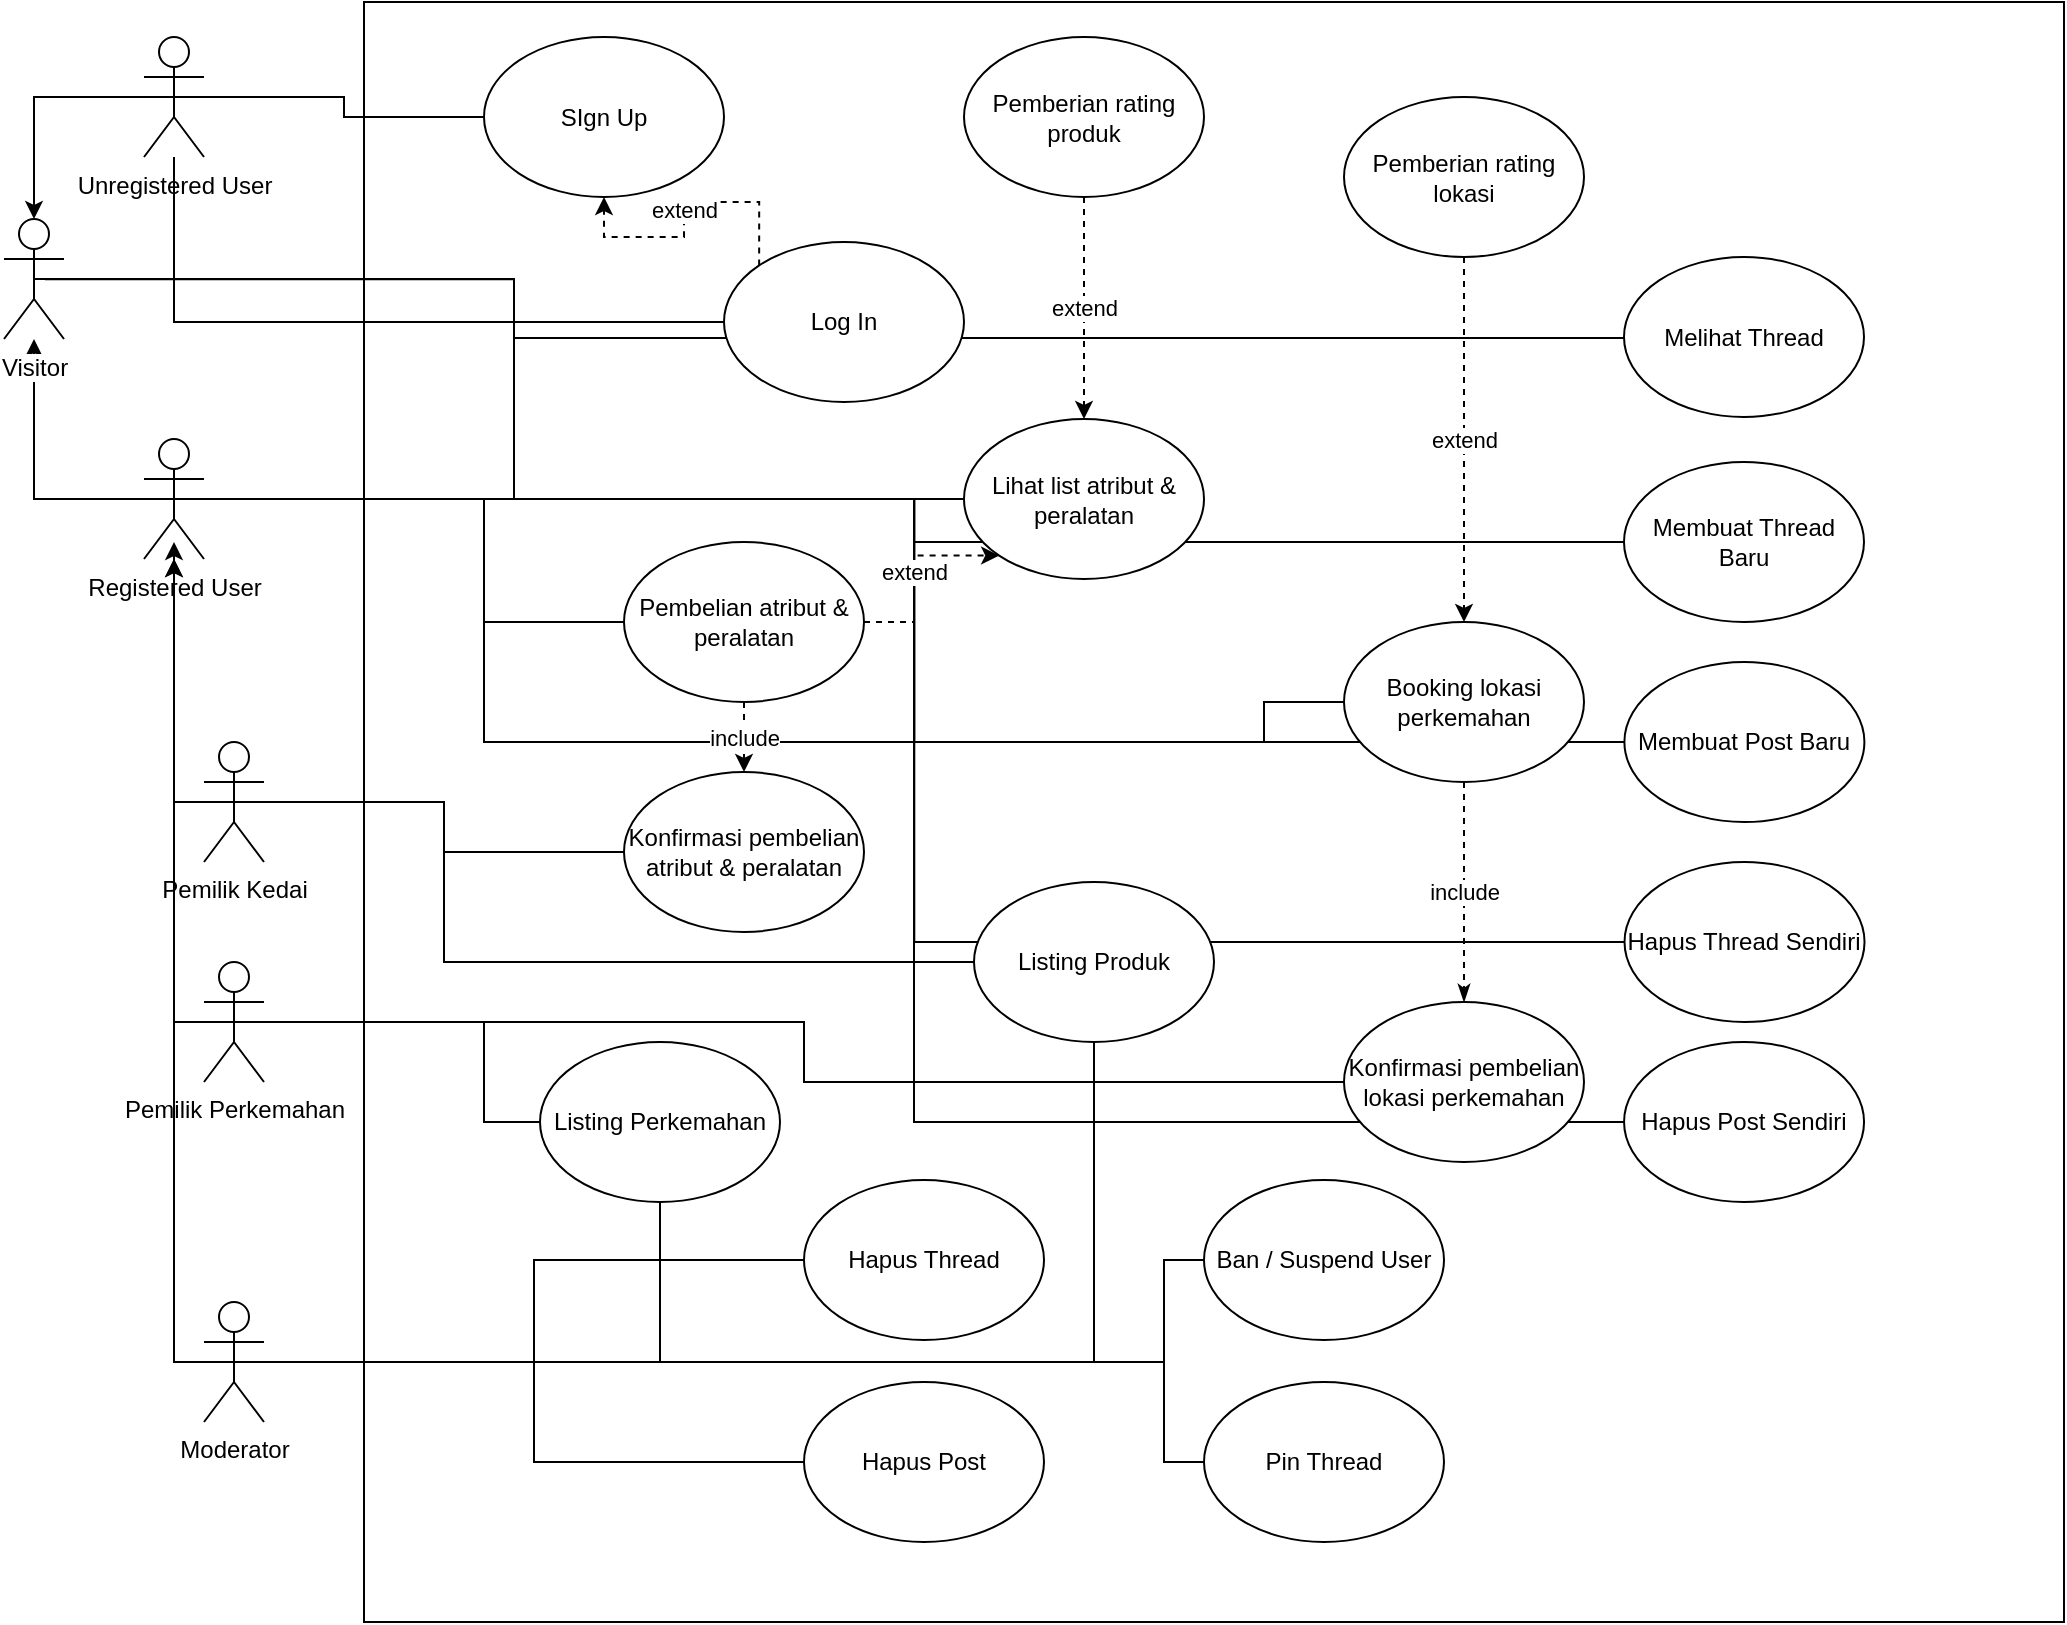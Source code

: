 <mxfile version="10.9.8" type="github"><diagram id="xGbQFs4e4zIw44SPDUv9" name="Page-1"><mxGraphModel dx="1871" dy="1639" grid="1" gridSize="10" guides="1" tooltips="1" connect="1" arrows="1" fold="1" page="1" pageScale="1" pageWidth="850" pageHeight="1100" math="0" shadow="0"><root><mxCell id="0"/><mxCell id="1" parent="0"/><mxCell id="4VTTpic8kS09RRgC4qU9-8" value="" style="rounded=0;whiteSpace=wrap;html=1;" parent="1" vertex="1"><mxGeometry x="30" y="-80" width="850" height="810" as="geometry"/></mxCell><mxCell id="4VTTpic8kS09RRgC4qU9-3" value="" style="edgeStyle=orthogonalEdgeStyle;rounded=0;orthogonalLoop=1;jettySize=auto;html=1;exitX=0.5;exitY=0.5;exitDx=0;exitDy=0;exitPerimeter=0;" parent="1" source="4VTTpic8kS09RRgC4qU9-2" target="4VTTpic8kS09RRgC4qU9-1" edge="1"><mxGeometry relative="1" as="geometry"/></mxCell><mxCell id="4VTTpic8kS09RRgC4qU9-22" style="edgeStyle=orthogonalEdgeStyle;rounded=0;orthogonalLoop=1;jettySize=auto;html=1;exitX=0.5;exitY=0.5;exitDx=0;exitDy=0;exitPerimeter=0;entryX=0;entryY=0.5;entryDx=0;entryDy=0;endArrow=none;endFill=0;" parent="1" source="4VTTpic8kS09RRgC4qU9-1" target="4VTTpic8kS09RRgC4qU9-19" edge="1"><mxGeometry relative="1" as="geometry"/></mxCell><mxCell id="1mdu-rxHlb8vcQM6Ygwh-2" style="edgeStyle=orthogonalEdgeStyle;rounded=0;orthogonalLoop=1;jettySize=auto;html=1;exitX=0.5;exitY=0.5;exitDx=0;exitDy=0;exitPerimeter=0;endArrow=none;endFill=0;" edge="1" parent="1" target="1mdu-rxHlb8vcQM6Ygwh-1"><mxGeometry relative="1" as="geometry"><mxPoint x="-129.529" y="58.647" as="sourcePoint"/><mxPoint x="685.004" y="88.059" as="targetPoint"/><Array as="points"><mxPoint x="105" y="59"/><mxPoint x="105" y="88"/></Array></mxGeometry></mxCell><mxCell id="4VTTpic8kS09RRgC4qU9-1" value="Visitor" style="shape=umlActor;verticalLabelPosition=bottom;labelBackgroundColor=#ffffff;verticalAlign=top;html=1;outlineConnect=0;" parent="1" vertex="1"><mxGeometry x="-150" y="28.5" width="30" height="60" as="geometry"/></mxCell><mxCell id="4VTTpic8kS09RRgC4qU9-32" style="edgeStyle=orthogonalEdgeStyle;rounded=0;orthogonalLoop=1;jettySize=auto;html=1;exitX=0.5;exitY=0.5;exitDx=0;exitDy=0;exitPerimeter=0;entryX=0;entryY=0.5;entryDx=0;entryDy=0;endArrow=none;endFill=0;" parent="1" source="4VTTpic8kS09RRgC4qU9-2" target="4VTTpic8kS09RRgC4qU9-31" edge="1"><mxGeometry relative="1" as="geometry"><Array as="points"><mxPoint x="90" y="168"/><mxPoint x="90" y="290"/><mxPoint x="480" y="290"/></Array></mxGeometry></mxCell><mxCell id="1mdu-rxHlb8vcQM6Ygwh-4" style="edgeStyle=orthogonalEdgeStyle;rounded=0;orthogonalLoop=1;jettySize=auto;html=1;exitX=0.5;exitY=0.5;exitDx=0;exitDy=0;exitPerimeter=0;endArrow=none;endFill=0;" edge="1" parent="1" source="4VTTpic8kS09RRgC4qU9-2" target="1mdu-rxHlb8vcQM6Ygwh-3"><mxGeometry relative="1" as="geometry"/></mxCell><mxCell id="1mdu-rxHlb8vcQM6Ygwh-6" style="edgeStyle=orthogonalEdgeStyle;rounded=0;orthogonalLoop=1;jettySize=auto;html=1;exitX=0.5;exitY=0.5;exitDx=0;exitDy=0;exitPerimeter=0;entryX=0;entryY=0.5;entryDx=0;entryDy=0;endArrow=none;endFill=0;" edge="1" parent="1" source="4VTTpic8kS09RRgC4qU9-2" target="1mdu-rxHlb8vcQM6Ygwh-5"><mxGeometry relative="1" as="geometry"/></mxCell><mxCell id="1mdu-rxHlb8vcQM6Ygwh-8" style="edgeStyle=orthogonalEdgeStyle;rounded=0;orthogonalLoop=1;jettySize=auto;html=1;exitX=0.5;exitY=0.5;exitDx=0;exitDy=0;exitPerimeter=0;entryX=0;entryY=0.5;entryDx=0;entryDy=0;endArrow=none;endFill=0;" edge="1" parent="1" source="4VTTpic8kS09RRgC4qU9-2" target="1mdu-rxHlb8vcQM6Ygwh-7"><mxGeometry relative="1" as="geometry"/></mxCell><mxCell id="1mdu-rxHlb8vcQM6Ygwh-10" style="edgeStyle=orthogonalEdgeStyle;rounded=0;orthogonalLoop=1;jettySize=auto;html=1;exitX=0.5;exitY=0.5;exitDx=0;exitDy=0;exitPerimeter=0;entryX=0;entryY=0.5;entryDx=0;entryDy=0;endArrow=none;endFill=0;" edge="1" parent="1" source="4VTTpic8kS09RRgC4qU9-2" target="1mdu-rxHlb8vcQM6Ygwh-9"><mxGeometry relative="1" as="geometry"/></mxCell><mxCell id="4VTTpic8kS09RRgC4qU9-2" value="Registered User" style="shape=umlActor;verticalLabelPosition=bottom;labelBackgroundColor=#ffffff;verticalAlign=top;html=1;outlineConnect=0;" parent="1" vertex="1"><mxGeometry x="-80" y="138.5" width="30" height="60" as="geometry"/></mxCell><mxCell id="4VTTpic8kS09RRgC4qU9-5" style="edgeStyle=orthogonalEdgeStyle;rounded=0;orthogonalLoop=1;jettySize=auto;html=1;exitX=0.5;exitY=0.5;exitDx=0;exitDy=0;exitPerimeter=0;" parent="1" source="4VTTpic8kS09RRgC4qU9-4" target="4VTTpic8kS09RRgC4qU9-1" edge="1"><mxGeometry relative="1" as="geometry"/></mxCell><mxCell id="4VTTpic8kS09RRgC4qU9-4" value="Unregistered User" style="shape=umlActor;verticalLabelPosition=bottom;labelBackgroundColor=#ffffff;verticalAlign=top;html=1;outlineConnect=0;" parent="1" vertex="1"><mxGeometry x="-80" y="-62.5" width="30" height="60" as="geometry"/></mxCell><mxCell id="4VTTpic8kS09RRgC4qU9-11" style="edgeStyle=orthogonalEdgeStyle;rounded=0;orthogonalLoop=1;jettySize=auto;html=1;exitX=0.5;exitY=0.5;exitDx=0;exitDy=0;exitPerimeter=0;" parent="1" source="4VTTpic8kS09RRgC4qU9-9" target="4VTTpic8kS09RRgC4qU9-2" edge="1"><mxGeometry relative="1" as="geometry"><Array as="points"><mxPoint x="-65" y="320"/></Array></mxGeometry></mxCell><mxCell id="4VTTpic8kS09RRgC4qU9-9" value="Pemilik Kedai" style="shape=umlActor;verticalLabelPosition=bottom;labelBackgroundColor=#ffffff;verticalAlign=top;html=1;outlineConnect=0;" parent="1" vertex="1"><mxGeometry x="-50" y="290" width="30" height="60" as="geometry"/></mxCell><mxCell id="4VTTpic8kS09RRgC4qU9-13" style="edgeStyle=orthogonalEdgeStyle;rounded=0;orthogonalLoop=1;jettySize=auto;html=1;exitX=0.5;exitY=0.5;exitDx=0;exitDy=0;exitPerimeter=0;" parent="1" source="4VTTpic8kS09RRgC4qU9-12" target="4VTTpic8kS09RRgC4qU9-2" edge="1"><mxGeometry relative="1" as="geometry"><Array as="points"><mxPoint x="-65" y="430"/></Array></mxGeometry></mxCell><mxCell id="4VTTpic8kS09RRgC4qU9-12" value="Pemilik Perkemahan" style="shape=umlActor;verticalLabelPosition=bottom;labelBackgroundColor=#ffffff;verticalAlign=top;html=1;outlineConnect=0;" parent="1" vertex="1"><mxGeometry x="-50" y="400" width="30" height="60" as="geometry"/></mxCell><mxCell id="4VTTpic8kS09RRgC4qU9-17" style="edgeStyle=orthogonalEdgeStyle;rounded=0;orthogonalLoop=1;jettySize=auto;html=1;exitX=0;exitY=0.5;exitDx=0;exitDy=0;entryX=0.5;entryY=0.5;entryDx=0;entryDy=0;entryPerimeter=0;endArrow=none;endFill=0;" parent="1" source="4VTTpic8kS09RRgC4qU9-14" target="4VTTpic8kS09RRgC4qU9-4" edge="1"><mxGeometry relative="1" as="geometry"/></mxCell><mxCell id="4VTTpic8kS09RRgC4qU9-14" value="SIgn Up" style="ellipse;whiteSpace=wrap;html=1;" parent="1" vertex="1"><mxGeometry x="90" y="-62.5" width="120" height="80" as="geometry"/></mxCell><mxCell id="4VTTpic8kS09RRgC4qU9-16" style="edgeStyle=orthogonalEdgeStyle;rounded=0;orthogonalLoop=1;jettySize=auto;html=1;exitX=0;exitY=0.5;exitDx=0;exitDy=0;endArrow=none;endFill=0;" parent="1" source="4VTTpic8kS09RRgC4qU9-15" target="4VTTpic8kS09RRgC4qU9-4" edge="1"><mxGeometry relative="1" as="geometry"/></mxCell><mxCell id="4VTTpic8kS09RRgC4qU9-18" value="extend" style="edgeStyle=orthogonalEdgeStyle;rounded=0;orthogonalLoop=1;jettySize=auto;html=1;exitX=0;exitY=0;exitDx=0;exitDy=0;endArrow=classic;endFill=1;dashed=1;" parent="1" source="4VTTpic8kS09RRgC4qU9-15" target="4VTTpic8kS09RRgC4qU9-14" edge="1"><mxGeometry relative="1" as="geometry"/></mxCell><mxCell id="4VTTpic8kS09RRgC4qU9-15" value="Log In" style="ellipse;whiteSpace=wrap;html=1;" parent="1" vertex="1"><mxGeometry x="210" y="40" width="120" height="80" as="geometry"/></mxCell><mxCell id="4VTTpic8kS09RRgC4qU9-24" value="extend" style="edgeStyle=orthogonalEdgeStyle;rounded=0;orthogonalLoop=1;jettySize=auto;html=1;endArrow=classic;endFill=1;entryX=0;entryY=1;entryDx=0;entryDy=0;dashed=1;" parent="1" source="4VTTpic8kS09RRgC4qU9-23" target="4VTTpic8kS09RRgC4qU9-19" edge="1"><mxGeometry relative="1" as="geometry"/></mxCell><mxCell id="4VTTpic8kS09RRgC4qU9-19" value="Lihat list atribut &amp;amp; peralatan" style="ellipse;whiteSpace=wrap;html=1;" parent="1" vertex="1"><mxGeometry x="330" y="128.5" width="120" height="80" as="geometry"/></mxCell><mxCell id="4VTTpic8kS09RRgC4qU9-21" value="extend" style="edgeStyle=orthogonalEdgeStyle;rounded=0;orthogonalLoop=1;jettySize=auto;html=1;exitX=0.5;exitY=1;exitDx=0;exitDy=0;entryX=0.5;entryY=0;entryDx=0;entryDy=0;dashed=1;endArrow=classic;endFill=1;" parent="1" source="4VTTpic8kS09RRgC4qU9-20" target="4VTTpic8kS09RRgC4qU9-19" edge="1"><mxGeometry relative="1" as="geometry"/></mxCell><mxCell id="4VTTpic8kS09RRgC4qU9-20" value="Pemberian rating produk" style="ellipse;whiteSpace=wrap;html=1;" parent="1" vertex="1"><mxGeometry x="330" y="-62.5" width="120" height="80" as="geometry"/></mxCell><mxCell id="4VTTpic8kS09RRgC4qU9-25" style="edgeStyle=orthogonalEdgeStyle;rounded=0;orthogonalLoop=1;jettySize=auto;html=1;exitX=0;exitY=0.5;exitDx=0;exitDy=0;entryX=0.5;entryY=0.5;entryDx=0;entryDy=0;entryPerimeter=0;endArrow=none;endFill=0;" parent="1" source="4VTTpic8kS09RRgC4qU9-23" target="4VTTpic8kS09RRgC4qU9-2" edge="1"><mxGeometry relative="1" as="geometry"><Array as="points"><mxPoint x="90" y="230"/><mxPoint x="90" y="168"/></Array></mxGeometry></mxCell><mxCell id="4VTTpic8kS09RRgC4qU9-36" value="include" style="edgeStyle=orthogonalEdgeStyle;rounded=0;orthogonalLoop=1;jettySize=auto;html=1;exitX=0.5;exitY=1;exitDx=0;exitDy=0;dashed=1;endArrow=classic;endFill=1;" parent="1" source="4VTTpic8kS09RRgC4qU9-23" target="4VTTpic8kS09RRgC4qU9-35" edge="1"><mxGeometry relative="1" as="geometry"/></mxCell><mxCell id="4VTTpic8kS09RRgC4qU9-23" value="Pembelian atribut &amp;amp; peralatan" style="ellipse;whiteSpace=wrap;html=1;" parent="1" vertex="1"><mxGeometry x="160" y="190" width="120" height="80" as="geometry"/></mxCell><mxCell id="4VTTpic8kS09RRgC4qU9-28" style="edgeStyle=orthogonalEdgeStyle;rounded=0;orthogonalLoop=1;jettySize=auto;html=1;exitX=0.5;exitY=0.5;exitDx=0;exitDy=0;exitPerimeter=0;endArrow=classic;endFill=1;" parent="1" edge="1" source="4VTTpic8kS09RRgC4qU9-27"><mxGeometry relative="1" as="geometry"><mxPoint x="-65" y="190" as="targetPoint"/><mxPoint x="-39.471" y="518.647" as="sourcePoint"/><Array as="points"><mxPoint x="-65" y="600"/></Array></mxGeometry></mxCell><mxCell id="1mdu-rxHlb8vcQM6Ygwh-14" style="edgeStyle=orthogonalEdgeStyle;rounded=0;orthogonalLoop=1;jettySize=auto;html=1;exitX=0.5;exitY=0.5;exitDx=0;exitDy=0;exitPerimeter=0;endArrow=none;endFill=0;" edge="1" parent="1" source="4VTTpic8kS09RRgC4qU9-27" target="4VTTpic8kS09RRgC4qU9-42"><mxGeometry relative="1" as="geometry"/></mxCell><mxCell id="1mdu-rxHlb8vcQM6Ygwh-15" style="edgeStyle=orthogonalEdgeStyle;rounded=0;orthogonalLoop=1;jettySize=auto;html=1;exitX=0.5;exitY=0.5;exitDx=0;exitDy=0;exitPerimeter=0;entryX=0.5;entryY=1;entryDx=0;entryDy=0;endArrow=none;endFill=0;" edge="1" parent="1" source="4VTTpic8kS09RRgC4qU9-27" target="4VTTpic8kS09RRgC4qU9-41"><mxGeometry relative="1" as="geometry"/></mxCell><mxCell id="1mdu-rxHlb8vcQM6Ygwh-18" style="edgeStyle=orthogonalEdgeStyle;rounded=0;orthogonalLoop=1;jettySize=auto;html=1;exitX=0.5;exitY=0.5;exitDx=0;exitDy=0;exitPerimeter=0;endArrow=none;endFill=0;" edge="1" parent="1" source="4VTTpic8kS09RRgC4qU9-27" target="1mdu-rxHlb8vcQM6Ygwh-16"><mxGeometry relative="1" as="geometry"/></mxCell><mxCell id="1mdu-rxHlb8vcQM6Ygwh-19" style="edgeStyle=orthogonalEdgeStyle;rounded=0;orthogonalLoop=1;jettySize=auto;html=1;exitX=0.5;exitY=0.5;exitDx=0;exitDy=0;exitPerimeter=0;endArrow=none;endFill=0;" edge="1" parent="1" source="4VTTpic8kS09RRgC4qU9-27" target="1mdu-rxHlb8vcQM6Ygwh-17"><mxGeometry relative="1" as="geometry"/></mxCell><mxCell id="1mdu-rxHlb8vcQM6Ygwh-21" style="edgeStyle=orthogonalEdgeStyle;rounded=0;orthogonalLoop=1;jettySize=auto;html=1;exitX=0.5;exitY=0.5;exitDx=0;exitDy=0;exitPerimeter=0;endArrow=none;endFill=0;" edge="1" parent="1" source="4VTTpic8kS09RRgC4qU9-27" target="1mdu-rxHlb8vcQM6Ygwh-20"><mxGeometry relative="1" as="geometry"><Array as="points"><mxPoint x="430" y="600"/><mxPoint x="430" y="549"/></Array></mxGeometry></mxCell><mxCell id="1mdu-rxHlb8vcQM6Ygwh-23" style="edgeStyle=orthogonalEdgeStyle;rounded=0;orthogonalLoop=1;jettySize=auto;html=1;exitX=0.5;exitY=0.5;exitDx=0;exitDy=0;exitPerimeter=0;entryX=0;entryY=0.5;entryDx=0;entryDy=0;endArrow=none;endFill=0;" edge="1" parent="1" source="4VTTpic8kS09RRgC4qU9-27" target="1mdu-rxHlb8vcQM6Ygwh-22"><mxGeometry relative="1" as="geometry"><Array as="points"><mxPoint x="430" y="600"/><mxPoint x="430" y="650"/></Array></mxGeometry></mxCell><mxCell id="4VTTpic8kS09RRgC4qU9-27" value="Moderator" style="shape=umlActor;verticalLabelPosition=bottom;labelBackgroundColor=#ffffff;verticalAlign=top;html=1;outlineConnect=0;" parent="1" vertex="1"><mxGeometry x="-50" y="570" width="30" height="60" as="geometry"/></mxCell><mxCell id="4VTTpic8kS09RRgC4qU9-39" value="include" style="edgeStyle=orthogonalEdgeStyle;rounded=0;orthogonalLoop=1;jettySize=auto;html=1;exitX=0.5;exitY=1;exitDx=0;exitDy=0;endArrow=classicThin;endFill=1;dashed=1;" parent="1" source="4VTTpic8kS09RRgC4qU9-31" target="4VTTpic8kS09RRgC4qU9-38" edge="1"><mxGeometry relative="1" as="geometry"/></mxCell><mxCell id="4VTTpic8kS09RRgC4qU9-31" value="Booking lokasi perkemahan" style="ellipse;whiteSpace=wrap;html=1;" parent="1" vertex="1"><mxGeometry x="520" y="230" width="120" height="80" as="geometry"/></mxCell><mxCell id="4VTTpic8kS09RRgC4qU9-34" value="extend" style="edgeStyle=orthogonalEdgeStyle;rounded=0;orthogonalLoop=1;jettySize=auto;html=1;exitX=0.5;exitY=1;exitDx=0;exitDy=0;endArrow=classic;endFill=1;dashed=1;" parent="1" source="4VTTpic8kS09RRgC4qU9-33" target="4VTTpic8kS09RRgC4qU9-31" edge="1"><mxGeometry relative="1" as="geometry"/></mxCell><mxCell id="4VTTpic8kS09RRgC4qU9-33" value="Pemberian rating lokasi" style="ellipse;whiteSpace=wrap;html=1;" parent="1" vertex="1"><mxGeometry x="520" y="-32.5" width="120" height="80" as="geometry"/></mxCell><mxCell id="4VTTpic8kS09RRgC4qU9-37" style="edgeStyle=orthogonalEdgeStyle;rounded=0;orthogonalLoop=1;jettySize=auto;html=1;exitX=0;exitY=0.5;exitDx=0;exitDy=0;entryX=0.5;entryY=0.5;entryDx=0;entryDy=0;entryPerimeter=0;endArrow=none;endFill=0;" parent="1" source="4VTTpic8kS09RRgC4qU9-35" target="4VTTpic8kS09RRgC4qU9-9" edge="1"><mxGeometry relative="1" as="geometry"/></mxCell><mxCell id="4VTTpic8kS09RRgC4qU9-35" value="Konfirmasi pembelian atribut &amp;amp; peralatan" style="ellipse;whiteSpace=wrap;html=1;" parent="1" vertex="1"><mxGeometry x="160" y="305" width="120" height="80" as="geometry"/></mxCell><mxCell id="4VTTpic8kS09RRgC4qU9-40" style="edgeStyle=orthogonalEdgeStyle;rounded=0;orthogonalLoop=1;jettySize=auto;html=1;exitX=0;exitY=0.5;exitDx=0;exitDy=0;entryX=0.5;entryY=0.5;entryDx=0;entryDy=0;entryPerimeter=0;endArrow=none;endFill=0;" parent="1" source="4VTTpic8kS09RRgC4qU9-38" target="4VTTpic8kS09RRgC4qU9-12" edge="1"><mxGeometry relative="1" as="geometry"/></mxCell><mxCell id="4VTTpic8kS09RRgC4qU9-38" value="Konfirmasi pembelian lokasi perkemahan" style="ellipse;whiteSpace=wrap;html=1;" parent="1" vertex="1"><mxGeometry x="520" y="420" width="120" height="80" as="geometry"/></mxCell><mxCell id="4VTTpic8kS09RRgC4qU9-44" style="edgeStyle=orthogonalEdgeStyle;rounded=0;orthogonalLoop=1;jettySize=auto;html=1;exitX=0;exitY=0.5;exitDx=0;exitDy=0;entryX=0.5;entryY=0.5;entryDx=0;entryDy=0;entryPerimeter=0;endArrow=none;endFill=0;" parent="1" source="4VTTpic8kS09RRgC4qU9-41" target="4VTTpic8kS09RRgC4qU9-9" edge="1"><mxGeometry relative="1" as="geometry"><Array as="points"><mxPoint x="70" y="400"/><mxPoint x="70" y="320"/></Array></mxGeometry></mxCell><mxCell id="4VTTpic8kS09RRgC4qU9-41" value="Listing Produk " style="ellipse;whiteSpace=wrap;html=1;" parent="1" vertex="1"><mxGeometry x="335" y="360" width="120" height="80" as="geometry"/></mxCell><mxCell id="4VTTpic8kS09RRgC4qU9-43" style="edgeStyle=orthogonalEdgeStyle;rounded=0;orthogonalLoop=1;jettySize=auto;html=1;exitX=0;exitY=0.5;exitDx=0;exitDy=0;entryX=0.5;entryY=0.5;entryDx=0;entryDy=0;entryPerimeter=0;endArrow=none;endFill=0;" parent="1" source="4VTTpic8kS09RRgC4qU9-42" target="4VTTpic8kS09RRgC4qU9-12" edge="1"><mxGeometry relative="1" as="geometry"><Array as="points"><mxPoint x="90" y="480"/><mxPoint x="90" y="430"/></Array></mxGeometry></mxCell><mxCell id="4VTTpic8kS09RRgC4qU9-42" value="Listing Perkemahan" style="ellipse;whiteSpace=wrap;html=1;" parent="1" vertex="1"><mxGeometry x="118" y="440" width="120" height="80" as="geometry"/></mxCell><mxCell id="1mdu-rxHlb8vcQM6Ygwh-1" value="Melihat Thread" style="ellipse;whiteSpace=wrap;html=1;" vertex="1" parent="1"><mxGeometry x="660" y="47.5" width="120" height="80" as="geometry"/></mxCell><mxCell id="1mdu-rxHlb8vcQM6Ygwh-3" value="Membuat Thread Baru" style="ellipse;whiteSpace=wrap;html=1;" vertex="1" parent="1"><mxGeometry x="660" y="150" width="120" height="80" as="geometry"/></mxCell><mxCell id="1mdu-rxHlb8vcQM6Ygwh-5" value="Membuat Post Baru" style="ellipse;whiteSpace=wrap;html=1;" vertex="1" parent="1"><mxGeometry x="660.206" y="250" width="120" height="80" as="geometry"/></mxCell><mxCell id="1mdu-rxHlb8vcQM6Ygwh-7" value="Hapus Thread Sendiri" style="ellipse;whiteSpace=wrap;html=1;" vertex="1" parent="1"><mxGeometry x="660.265" y="350" width="120" height="80" as="geometry"/></mxCell><mxCell id="1mdu-rxHlb8vcQM6Ygwh-9" value="Hapus Post Sendiri" style="ellipse;whiteSpace=wrap;html=1;" vertex="1" parent="1"><mxGeometry x="660.029" y="440" width="120" height="80" as="geometry"/></mxCell><mxCell id="1mdu-rxHlb8vcQM6Ygwh-16" value="Hapus Thread" style="ellipse;whiteSpace=wrap;html=1;" vertex="1" parent="1"><mxGeometry x="250" y="509" width="120" height="80" as="geometry"/></mxCell><mxCell id="1mdu-rxHlb8vcQM6Ygwh-17" value="Hapus Post" style="ellipse;whiteSpace=wrap;html=1;" vertex="1" parent="1"><mxGeometry x="250" y="610" width="120" height="80" as="geometry"/></mxCell><mxCell id="1mdu-rxHlb8vcQM6Ygwh-20" value="Ban / Suspend User" style="ellipse;whiteSpace=wrap;html=1;" vertex="1" parent="1"><mxGeometry x="450" y="509" width="120" height="80" as="geometry"/></mxCell><mxCell id="1mdu-rxHlb8vcQM6Ygwh-22" value="Pin Thread" style="ellipse;whiteSpace=wrap;html=1;" vertex="1" parent="1"><mxGeometry x="450" y="610" width="120" height="80" as="geometry"/></mxCell></root></mxGraphModel></diagram></mxfile>
